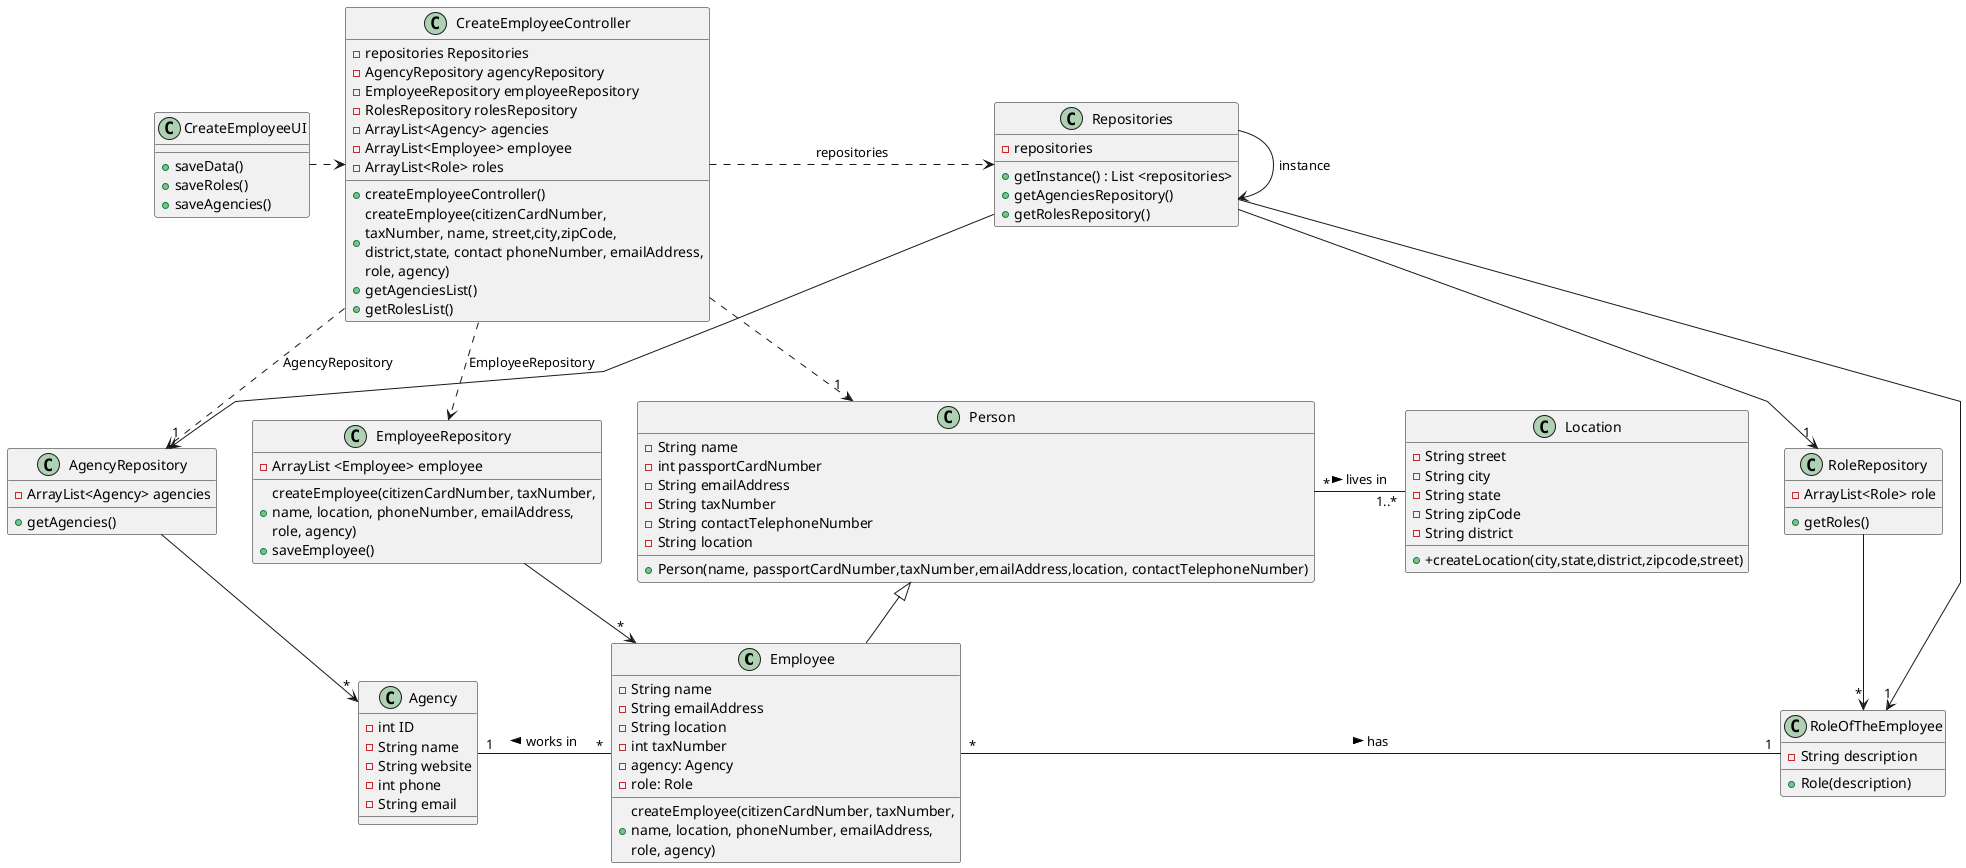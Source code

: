 @startuml
'skinparam monochrome true
skinparam packageStyle rectangle
skinparam shadowing false
skinparam linetype polyline
'skinparam linetype orto



class Employee {
    - String name
    -String emailAddress
    -String location
    -int taxNumber
    -agency: Agency
    - role: Role
    + createEmployee(citizenCardNumber, taxNumber,\nname, location, phoneNumber, emailAddress,\nrole, agency)

}

class RoleRepository{
    -ArrayList<Role> role
    +getRoles()
}

class EmployeeRepository {
    - ArrayList <Employee> employee
    +createEmployee(citizenCardNumber, taxNumber,\nname, location, phoneNumber, emailAddress,\nrole, agency)
    +saveEmployee()


}

class AgencyRepository {
    - ArrayList<Agency> agencies
    + getAgencies()
}

class Agency {
    - int ID
    - String name
    - String website
    - int phone
    - String email

}

class Person {
    - String name
    - int passportCardNumber
    - String emailAddress
    -String taxNumber
    -String contactTelephoneNumber
    - String location
    + Person(name, passportCardNumber,taxNumber,emailAddress,location, contactTelephoneNumber)
}

class Location {
    - String street
    -String city
    - String state
    - String zipCode
    -String district

   + +createLocation(city,state,district,zipcode,street)

}

class Repositories {
    - repositories

    + getInstance() : List <repositories>
    + getAgenciesRepository()
    + getRolesRepository()


}

class CreateEmployeeController {
    - repositories Repositories
    - AgencyRepository agencyRepository
    - EmployeeRepository employeeRepository
    - RolesRepository rolesRepository
    - ArrayList<Agency> agencies
    - ArrayList<Employee> employee
    - ArrayList<Role> roles
    +createEmployeeController()
    +createEmployee(citizenCardNumber,\ntaxNumber, name, street,city,zipCode,\ndistrict,state, contact phoneNumber, emailAddress,\nrole, agency)
    +getAgenciesList()
    +getRolesList()


}

class CreateEmployeeUI {
    +saveData()
    +saveRoles()
    +saveAgencies()
}

class RoleOfTheEmployee{
    -String description
    +Role(description)
}




Repositories -> Repositories : instance
CreateEmployeeUI .> CreateEmployeeController
RoleRepository --> "*" RoleOfTheEmployee
CreateEmployeeController .> Repositories : repositories
Repositories -> "1" RoleOfTheEmployee
Repositories --> "1" AgencyRepository
Repositories --> "1" RoleRepository
CreateEmployeeController ..> AgencyRepository : AgencyRepository
CreateEmployeeController ..> EmployeeRepository : EmployeeRepository
AgencyRepository --> "*" Agency
EmployeeRepository --> "*" Employee
CreateEmployeeController ..> "1" Person
Employee "*" - "1" RoleOfTheEmployee: has >
Person "*" - "1..*" Location : lives in >
Employee "*" -up "1" Agency : works in >

Person <|-down- Employee












@enduml

